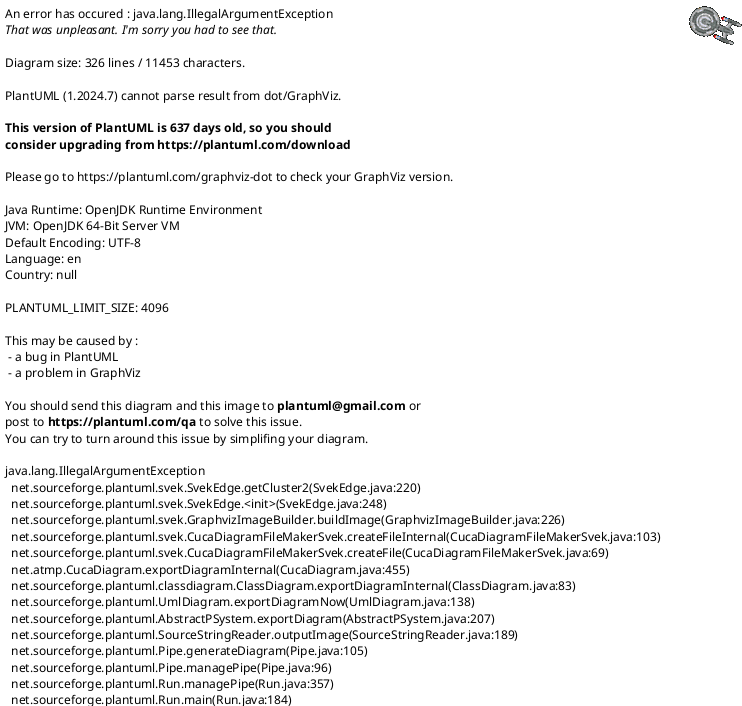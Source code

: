 @startuml
ADC <|-- DPS
Agent <|-- Agent.ExternalUsers
Agent <|-- DSS.InternalUsers
Agent.ExternalUsers <|-- DPS
AssetUI <|-- WebUI.Management
AssetUI <|-- BIZUI
AssetUI <|-- BCC
AssetUI.Search <|-- AssetUI
AssetUI.Search <|-- DPS.Versioned
AssetUI.Search <|-- DPS.Search.Index
AssetUI.Search <|-- DAF.Search.common
AssetUI.Search <|-- DAF.Search.Index
ATGDBSetup <|-- DAS
B2BCommerce <|-- DCS
B2BCommerce.Search <|-- B2BCommerce.Search.Index
B2BCommerce.Search.Index <|-- B2BCommerce
B2BCommerce.Search.Index <|-- DCS.Search.Index
B2BCommerce.Search.Query <|-- B2BCommerce
B2BCommerce.Search.Query <|-- DCS.Search.Query
B2BCommerce.Versioned <|-- B2BCommerce
B2BCommerce.Versioned <|-- DCS.DynamicCustomCatalogs.Versioned
B2CCommerce <|-- DCS
B2CCommerce.Versioned <|-- B2CCommerce
B2CCommerce.Versioned <|-- DCS.Versioned
BCC <|-- FlexUI
BCC <|-- WebUI.Management
BCC.InternalUsers <|-- BCC
BCC.InternalUsers <|-- DSS.InternalUsers
BCC.Versioned <|-- BCC.InternalUsers
BCC.Versioned <|-- BIZUI
BIZUI <|-- WebUI.Management
BIZUI <|-- Publishing.base
CAF10.0.2.CAF <|-- DSS
CAF10.0.2.CAF <|-- DAS_UI
CC.common <|-- DAS
CC.DSS <|-- CC.common
CC.DSS <|-- DSS
CC.DynamoAccess <|-- DPS
CC.DynamoAccess <|-- CC.common
CIM <|-- DAS
CIM <|-- ATGDBSetup
ClickToConnect <|-- ADC
ClickToConnect <|-- DPS
CommerceGears.orderapproval <|-- Portal.paf
CommerceGears.orderapproval <|-- Portal.authentication
CommerceGears.orderapproval <|-- Portal.templates
CommerceGears.orderapproval <|-- Portal.communities
CommerceGears.orderapproval <|-- B2BCommerce
CommerceGears.orderstatus <|-- Portal.paf
CommerceGears.orderstatus <|-- Portal.authentication
CommerceGears.orderstatus <|-- Portal.templates
CommerceGears.orderstatus <|-- Portal.communities
CommerceGears.orderstatus <|-- DCS
Cybersource <|-- DCS
DAF.Deployment <|-- DAS
DAF.DeploymentAgent <|-- DAS
DAF.DeploymentWebAgent <|-- DAS
DAF.Management <|-- DAS
DAF.Search <|-- DAF.Search.Base
DAF.Search <|-- DAF.Search.Query
DAF.Search <|-- DAF.Search.Index
DAF.Search.Base <|-- DAS_UI
DAF.Search.Base.QueryConsole <|-- DAF.Search.Base
DAF.Search.common <|-- DAS_UI
DAF.Search.common <|-- DAF.Search.Base
DAF.Search.common <|-- DAF.Search.Routing
DAF.Search.Index <|-- DAS_UI
DAF.Search.Index <|-- DAF.Search.Base
DAF.Search.Query <|-- DAF.Search.common
DAF.Search.Routing <|-- DAS_UI
DAF.Search.Routing <|-- DAF.Search.Base
DAF.Search.Topics <|-- DAS_UI
DAF.Search.Topics <|-- DAF.Search.Base
DAF.Search.Topics <|-- DAF.Search.Index
DAF.Search.Versioned <|-- DAF.Search
DAF.Search.Versioned <|-- null
DAF.Search.Versioned <|-- Publishing.base
DafEar <|-- DafEar.base
DafEar.Admin <|-- DafEar.base
DafEar.Admin <|-- DAS_UI
DafEar.Admin <|-- manuals
DafEar.base <|-- DAS_UI
DafEar.JBoss <|-- DafEar.base
DafEar.Tomcat <|-- DafEar.base
DafEar.WebLogic <|-- DafEar.base
DafEar.WebSphere <|-- DafEar.base
DAS.LDAP.iPlanetDirectory <|-- DAS
DAS.LDAP.MicrosoftActiveDirectory <|-- DAS
DAS.Versioned <|-- DAS
DAS.Versioned <|-- Publishing.base
DAS.WebServices <|-- DAS
DAS_UI <|-- DAS
DataLoader <|-- DAS
DCC <|-- DAS_UI
DCS <|-- DPS
DCS <|-- DSS
DCS.AbandonedOrderServices <|-- DCS
DCS.ADC <|-- DCS
DCS.ADC <|-- ADC
DCS.ClickToConnect <|-- DCS
DCS.ClickToConnect <|-- ClickToConnect
DCS.CustomCatalogMigration <|-- DCS
DCS.CustomCatalogs <|-- DCS
DCS.CustomCatalogs.Versioned <|-- DCS.CustomCatalogs
DCS.CustomCatalogs.Versioned <|-- DCS.Versioned
DCS.DW <|-- ARF.DW.base
DCS.DW <|-- DCS
DCS.DW.Search <|-- DCS.DW
DCS.DW.Search <|-- ARF.DW.Search
DCS.DW.Search <|-- DCS.Search.Index
DCS.DynamicCustomCatalogs <|-- DCS
DCS.DynamicCustomCatalogs.Versioned <|-- DCS.Versioned
DCS.DynamicCustomCatalogs.Versioned <|-- DCS.DynamicCustomCatalogs
DCS.PublishingAgent <|-- PublishingAgent
DCS.PublishingAgent <|-- DCS
DCS.Search <|-- DCS.Search.Index
DCS.Search <|-- DCS.Search.Query
DCS.Search.common <|-- DAF.Search.common
DCS.Search.common <|-- DCS
DCS.Search.CustomCatalogs <|-- DCS.Search.CustomCatalogs.Index
DCS.Search.CustomCatalogs <|-- DCS.Search.CustomCatalogs.Query
DCS.Search.CustomCatalogs.common <|-- DCS.Search.common
DCS.Search.CustomCatalogs.common <|-- DCS.CustomCatalogs
DCS.Search.CustomCatalogs.Index <|-- DCS.Search.Index
DCS.Search.CustomCatalogs.Index <|-- DCS.Search.CustomCatalogs.common
DCS.Search.CustomCatalogs.Query <|-- DCS.Search.Query
DCS.Search.CustomCatalogs.Query <|-- DCS.Search.CustomCatalogs.common
DCS.Search.CustomCatalogs.Versioned <|-- DCS.Search.CustomCatalogs
DCS.Search.CustomCatalogs.Versioned <|-- DCS.Search.Versioned
DCS.Search.CustomCatalogs.Versioned <|-- DCS.CustomCatalogs.Versioned
DCS.Search.Index <|-- DPS.Search.Index
DCS.Search.Index <|-- DCS.Search.common
DCS.Search.Index <|-- DCS
DCS.Search.Index.SKUIndexing <|-- DCS.Search.Index
DCS.Search.Order <|-- DCS.Search.Order.Index
DCS.Search.Order.Index <|-- DPS.Search.Index
DCS.Search.Order.Index <|-- DCS
DCS.Search.Query <|-- DAF.Search.Query
DCS.Search.Query <|-- DCS.Search.common
DCS.Search.Query <|-- DCS
DCS.Search.Query.SKUIndexing <|-- DCS.Search.Query
DCS.Search.Versioned <|-- DAF.Search.Versioned
DCS.Search.Versioned <|-- DCS.Versioned
DCS.Search.Versioned <|-- DCS.Search
DCS.Versioned <|-- Publishing.base
DCS.Versioned <|-- DCS
DCS.WebServices <|-- DCS
DCS_UI <|-- BCC
DCS_UI <|-- DCS
DCS_UI.Search <|-- DCS_UI
DCS_UI.Search <|-- DCS_UI.Versioned
DCS_UI.Search <|-- AssetUI.Search
DCS_UI.Search.Versioned <|-- DCS_UI.Versioned
DCS_UI.Search.Versioned <|-- DCS_UI.Search
DCS_UI.Search.Versioned <|-- DCS.Search.Versioned
DCS_UI.Versioned <|-- DCS_UI
DCS_UI.Versioned <|-- BCC.Versioned
DCS_UI.Versioned <|-- DCS.DynamicCustomCatalogs.Versioned
DCS_UI.Versioned <|-- AssetUI
DCSSampleCatalog <|-- DCS
Distributor <|-- Initial
DPS <|-- DAS
DPS.InternalUsers <|-- DPS
DPS.InternalUsers.ACC <|-- DPS.InternalUsers
DPS.InternalUsers.Search.Base <|-- DPS.InternalUsers
DPS.InternalUsers.Search.Base <|-- DAF.Search.Base
DPS.LogicalOrganizations <|-- DPS
DPS.Search.Base <|-- DPS
DPS.Search.Base <|-- DAF.Search.Base
DPS.Search.Index <|-- DPS
DPS.Search.Index <|-- DAF.Search.Index
DPS.Versioned <|-- DPS
DPS.Versioned <|-- Publishing.base
DPS.Versioned <|-- DAS.Versioned
DPS.WebServices <|-- DPS
DPS_UI <|-- AssetUI
DPS_UI <|-- DPS.Versioned
DSS <|-- DPS
DSS.InternalUsers <|-- DSS
DSS.InternalUsers <|-- DPS.InternalUsers
DSS.InternalUsers.ACC <|-- DSS.InternalUsers
DSS.InternalUsers.ACC <|-- DPS.InternalUsers.ACC
DSS.InternalUsers.Search.Base <|-- DSS.InternalUsers
DSS.InternalUsers.Search.Base <|-- DPS.InternalUsers.Search.Base
DSS.Search.Base <|-- DSS
DSS.Search.Base <|-- DPS.Search.Base
DSSJ2EEDemo <|-- DSS
EAI <|-- DAS
FlexUI <|-- DAS
Fulfillment <|-- DCS
MotorpriseJSP <|-- B2BCommerce
MotorpriseJSP <|-- DCS.AbandonedOrderServices
PayFlowPro <|-- DCS
Portal.alert <|-- DSS
Portal.alert <|-- Portal.paf
Portal.authentication <|-- Portal.paf
Portal.bookmarks <|-- Portal.paf
Portal.calendar <|-- Portal.paf
Portal.communities <|-- Portal.paf
Portal.contacts <|-- Portal.paf
Portal.discussion <|-- Portal.paf
Portal.docexch <|-- Portal.discussion
Portal.exchange <|-- Portal.paf
Portal.gear_template <|-- Portal.paf
Portal.gears <|-- Portal.paf
Portal.gears <|-- DSS
Portal.gears <|-- Portal.alert
Portal.gears <|-- Portal.authentication
Portal.gears <|-- Portal.templates
Portal.gears <|-- Portal.communities
Portal.gears <|-- Portal.docexch
Portal.gears <|-- Portal.bookmarks
Portal.gears <|-- Portal.discussion
Portal.gears <|-- Portal.user_registration
Portal.gears <|-- Portal.repview
Portal.gears <|-- Portal.quicklinks
Portal.gears <|-- Portal.poll
Portal.gears <|-- Portal.calendar
Portal.gears <|-- Portal.contacts
Portal.gears <|-- Portal.xmlfeed
Portal.gears <|-- Portal.exchange
Portal.gears <|-- Portal.screenscraper
Portal.gears <|-- Portal.soapclient
Portal.gears <|-- Portal.slotgear
Portal.gears <|-- Portal.search
Portal.gears <|-- Portal.xmlprotocol
Portal.helloworld <|-- Portal.paf
Portal.helloworld.src <|-- Portal.paf
Portal.paf <|-- DSS
Portal.paf <|-- Portal.paf.starter_portal
Portal.paf.framework <|-- DSS
Portal.paf.starter_portal <|-- DSS
Portal.paf.starter_portal <|-- Portal.paf.framework
Portal.PDK.starter_template <|-- Portal.paf
Portal.poll <|-- Portal.paf
Portal.ppa <|-- Portal.paf
Portal.quicklinks <|-- Portal.bookmarks
Portal.repview <|-- Portal.paf
Portal.repview.src <|-- Portal.paf
Portal.screenscraper <|-- Portal.paf
Portal.search <|-- Portal.paf
Portal.slotgear <|-- Portal.paf
Portal.soapclient <|-- Portal.paf
Portal.templates <|-- Portal.communities
Portal.user_registration <|-- Portal.paf
Portal.xmlfeed <|-- Portal.paf
Portal.xmlprotocol <|-- Portal.paf
Portlet.helloworld <|-- DAS
Portlet.slot <|-- DSS
Portlet.userprofiling <|-- DPS
Publishing <|-- Publishing.base
Publishing.base <|-- DSS.InternalUsers
Publishing.base <|-- DAS_UI
Publishing.base <|-- RL
Publishing.base <|-- DAF.Deployment
Publishing.DBFileMigration <|-- Publishing.base
Publishing.WebAppRefVer <|-- Publishing.base
Publishing.WebAppRefVer <|-- Publishing.WebAppRef
PublishingAgent <|-- PublishingAgent.base
PublishingAgent.base <|-- DAS
PublishingAgent.base <|-- DSS
PublishingAgent.base <|-- DAF.DeploymentAgent
PublishingAgent.DeployedConfig <|-- PublishingAgent.base
PublishingWebAgent <|-- Initial
PublishingWebAgent <|-- DAF.DeploymentWebAgent
PubPortlet <|-- DPS_UI
REST <|-- DSS
RL <|-- DAS
RL.Example <|-- RL
Search10.0.2.SearchAdmin.AdminUI <|-- SearchAdmin.common
Search10.0.2.SearchAdmin.AdminUI <|-- SearchAdmin.customizations
Search10.0.2.SearchAdmin.AdminUI <|-- BIZUI
Search10.0.2.SearchAdmin.AdminUI <|-- WebUI
Search10.0.2.SearchAdmin.common <|-- DAS
Search10.0.2.SearchAdmin.common <|-- DPS
Search10.0.2.SearchAdmin.common <|-- DSS
Search10.0.2.SearchAdmin.common <|-- DAF.Search.Routing
Search10.0.2.SearchAdmin.common <|-- DAF.Search.Index
Search10.0.2.SearchAdmin.common <|-- DAF.Search.Topics
Search10.0.2.SearchAdmin.common <|-- DAF.Search.common
Search10.0.2.SearchAdmin.common <|-- DAF.Deployment
Search10.0.2.SearchAdmin.customizations <|-- DAF.Search.Index
Search10.0.2.SearchAdmin.customizations <|-- SearchAdmin.common
Search10.0.2.SearchAdmin.datawarehouse <|-- SearchAdmin.common
Search10.0.2.SearchAdmin.datawarehouse <|-- ARF.DW.Search
SiteAdmin <|-- DPS
SiteAdmin <|-- DSS
SiteAdmin <|-- BCC
SiteAdmin.Search <|-- SiteAdmin.Versioned
SiteAdmin.Search <|-- DAF.Search.Routing
SiteAdmin.Versioned <|-- SiteAdmin
SiteAdmin.Versioned <|-- BCC.Versioned
SiteAdmin.Versioned <|-- Publishing.base
SiteAdmin.Versioned <|-- DAS.Versioned
SiteAdmin.Versioned <|-- AssetUI
SQLJMSAdmin <|-- DAS
Taxware <|-- DCS
TWeStore.eStore <|-- DCS
TWeStore.eStore <|-- DCS.CustomCatalogs
TWeStore.eStore <|-- B2CCommerce
TWeStore.eStore <|-- DCS.Search.CustomCatalogs
TWeStore.eStore <|-- DAF.Search.Routing
TWeStore.eStoreFulfillment <|-- TWeStore.eStore
TWeStore.eStoreFulfillment <|-- Fulfillment
TWeStore.eStoreLoader <|-- TWeStore.eStore
TWeStore.eStoreVer <|-- Publishing.base
TWeStore.eStoreVer <|-- null
TWeStore.eStoreVer <|-- B2CCommerce.Versioned
TWeStore.eStoreVer <|-- DCS.CustomCatalogs.Versioned
TWeStore.eStoreVer <|-- DCS.Search.Versioned
TWeStore.eStoreVer <|-- TWeStore.eStore
TWTraining.dynamuze <|-- DAS
TWTraining.dynamuze <|-- DPS
TWTraining.dynamuze <|-- DSS
WebLogic.JMSProvider <|-- DAS
WebSphere.JMSProvider <|-- DAS
WebUI <|-- DSS
WebUI <|-- DAS_UI
WebUI.Management <|-- WebUI
WSRP.admin <|-- WSRP.producer
WSRP.common <|-- DSS
WSRP.common <|-- Portal.paf.framework
WSRP.consumer <|-- WSRP.common
WSRP.producer <|-- WSRP.common
@enduml
